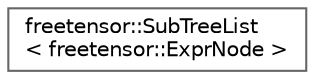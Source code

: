 digraph "Graphical Class Hierarchy"
{
 // LATEX_PDF_SIZE
  bgcolor="transparent";
  edge [fontname=Helvetica,fontsize=10,labelfontname=Helvetica,labelfontsize=10];
  node [fontname=Helvetica,fontsize=10,shape=box,height=0.2,width=0.4];
  rankdir="LR";
  Node0 [label="freetensor::SubTreeList\l\< freetensor::ExprNode \>",height=0.2,width=0.4,color="grey40", fillcolor="white", style="filled",URL="$classfreetensor_1_1SubTreeList.html",tooltip=" "];
}
